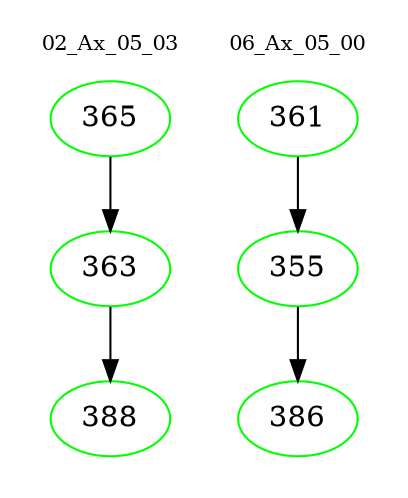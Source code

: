 digraph{
subgraph cluster_0 {
color = white
label = "02_Ax_05_03";
fontsize=10;
T0_365 [label="365", color="green"]
T0_365 -> T0_363 [color="black"]
T0_363 [label="363", color="green"]
T0_363 -> T0_388 [color="black"]
T0_388 [label="388", color="green"]
}
subgraph cluster_1 {
color = white
label = "06_Ax_05_00";
fontsize=10;
T1_361 [label="361", color="green"]
T1_361 -> T1_355 [color="black"]
T1_355 [label="355", color="green"]
T1_355 -> T1_386 [color="black"]
T1_386 [label="386", color="green"]
}
}
